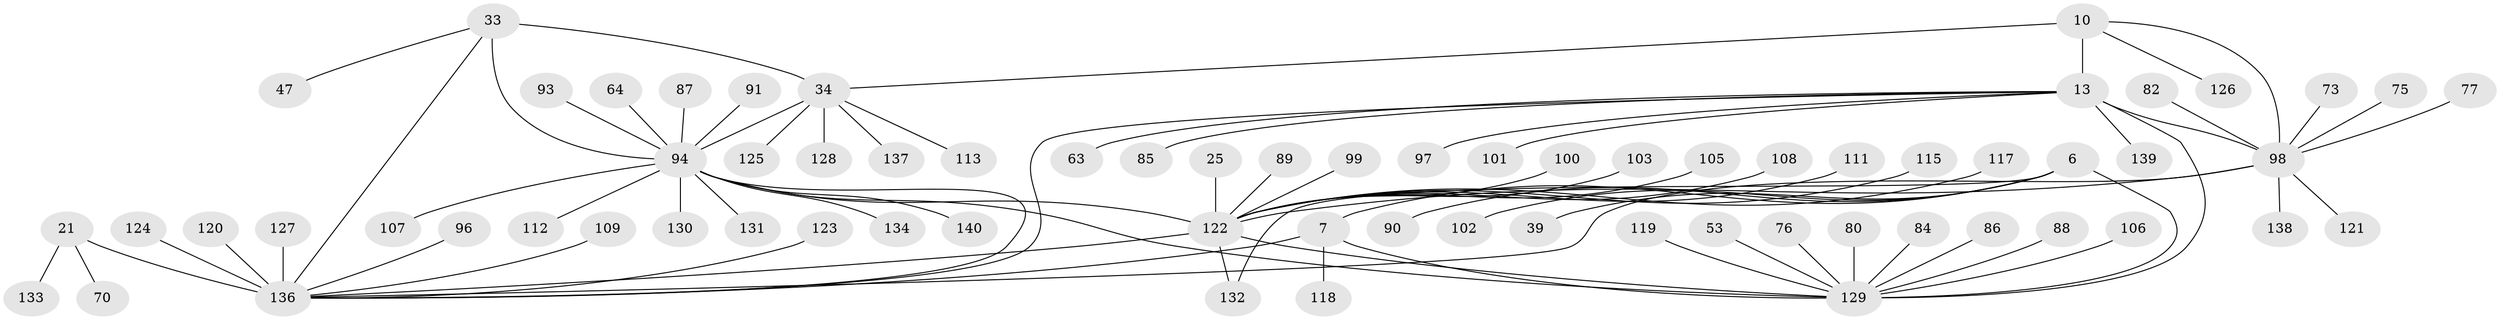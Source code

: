 // original degree distribution, {8: 0.03571428571428571, 11: 0.02142857142857143, 7: 0.05714285714285714, 12: 0.02142857142857143, 10: 0.04285714285714286, 9: 0.03571428571428571, 13: 0.014285714285714285, 6: 0.014285714285714285, 14: 0.007142857142857143, 2: 0.12142857142857143, 3: 0.05714285714285714, 1: 0.5714285714285714}
// Generated by graph-tools (version 1.1) at 2025/54/03/09/25 04:54:54]
// undirected, 70 vertices, 81 edges
graph export_dot {
graph [start="1"]
  node [color=gray90,style=filled];
  6 [super="+1"];
  7 [super="+3"];
  10 [super="+8"];
  13 [super="+11+12"];
  21 [super="+15"];
  25 [super="+22"];
  33 [super="+29"];
  34 [super="+32"];
  39;
  47;
  53;
  63 [super="+61"];
  64;
  70;
  73;
  75;
  76;
  77;
  80;
  82;
  84;
  85;
  86;
  87;
  88;
  89;
  90;
  91;
  93;
  94 [super="+83+44"];
  96;
  97 [super="+69"];
  98 [super="+14+55"];
  99;
  100;
  101;
  102 [super="+36"];
  103;
  105;
  106;
  107;
  108;
  109;
  111;
  112;
  113;
  115;
  117;
  118;
  119 [super="+50"];
  120;
  121;
  122 [super="+68+28+56+72+74+27+54"];
  123;
  124 [super="+116"];
  125;
  126 [super="+52"];
  127;
  128;
  129 [super="+67+46+51"];
  130;
  131;
  132;
  133;
  134 [super="+92"];
  136 [super="+114+135+79+81+95"];
  137 [super="+65"];
  138;
  139;
  140;
  6 -- 7 [weight=4];
  6 -- 39;
  6 -- 132;
  6 -- 90;
  6 -- 102;
  6 -- 129 [weight=6];
  7 -- 118;
  7 -- 136;
  7 -- 129 [weight=6];
  10 -- 13 [weight=6];
  10 -- 34;
  10 -- 126;
  10 -- 98 [weight=4];
  13 -- 139;
  13 -- 85;
  13 -- 101;
  13 -- 63;
  13 -- 97;
  13 -- 136;
  13 -- 98 [weight=6];
  13 -- 129 [weight=2];
  21 -- 133;
  21 -- 70;
  21 -- 136 [weight=10];
  25 -- 122 [weight=10];
  33 -- 34 [weight=4];
  33 -- 47;
  33 -- 94 [weight=6];
  33 -- 136;
  34 -- 128;
  34 -- 113;
  34 -- 125;
  34 -- 137;
  34 -- 94 [weight=6];
  53 -- 129;
  64 -- 94;
  73 -- 98;
  75 -- 98;
  76 -- 129;
  77 -- 98;
  80 -- 129;
  82 -- 98;
  84 -- 129;
  86 -- 129;
  87 -- 94;
  88 -- 129;
  89 -- 122;
  91 -- 94;
  93 -- 94;
  94 -- 130;
  94 -- 131;
  94 -- 134;
  94 -- 140;
  94 -- 107;
  94 -- 112;
  94 -- 122 [weight=2];
  94 -- 136 [weight=2];
  94 -- 129 [weight=2];
  96 -- 136;
  98 -- 136;
  98 -- 138;
  98 -- 121;
  98 -- 122 [weight=2];
  99 -- 122;
  100 -- 122;
  103 -- 122;
  105 -- 122;
  106 -- 129;
  108 -- 122;
  109 -- 136;
  111 -- 122;
  115 -- 122;
  117 -- 122;
  119 -- 129;
  120 -- 136;
  122 -- 136 [weight=3];
  122 -- 132;
  122 -- 129;
  123 -- 136;
  124 -- 136;
  127 -- 136;
}

